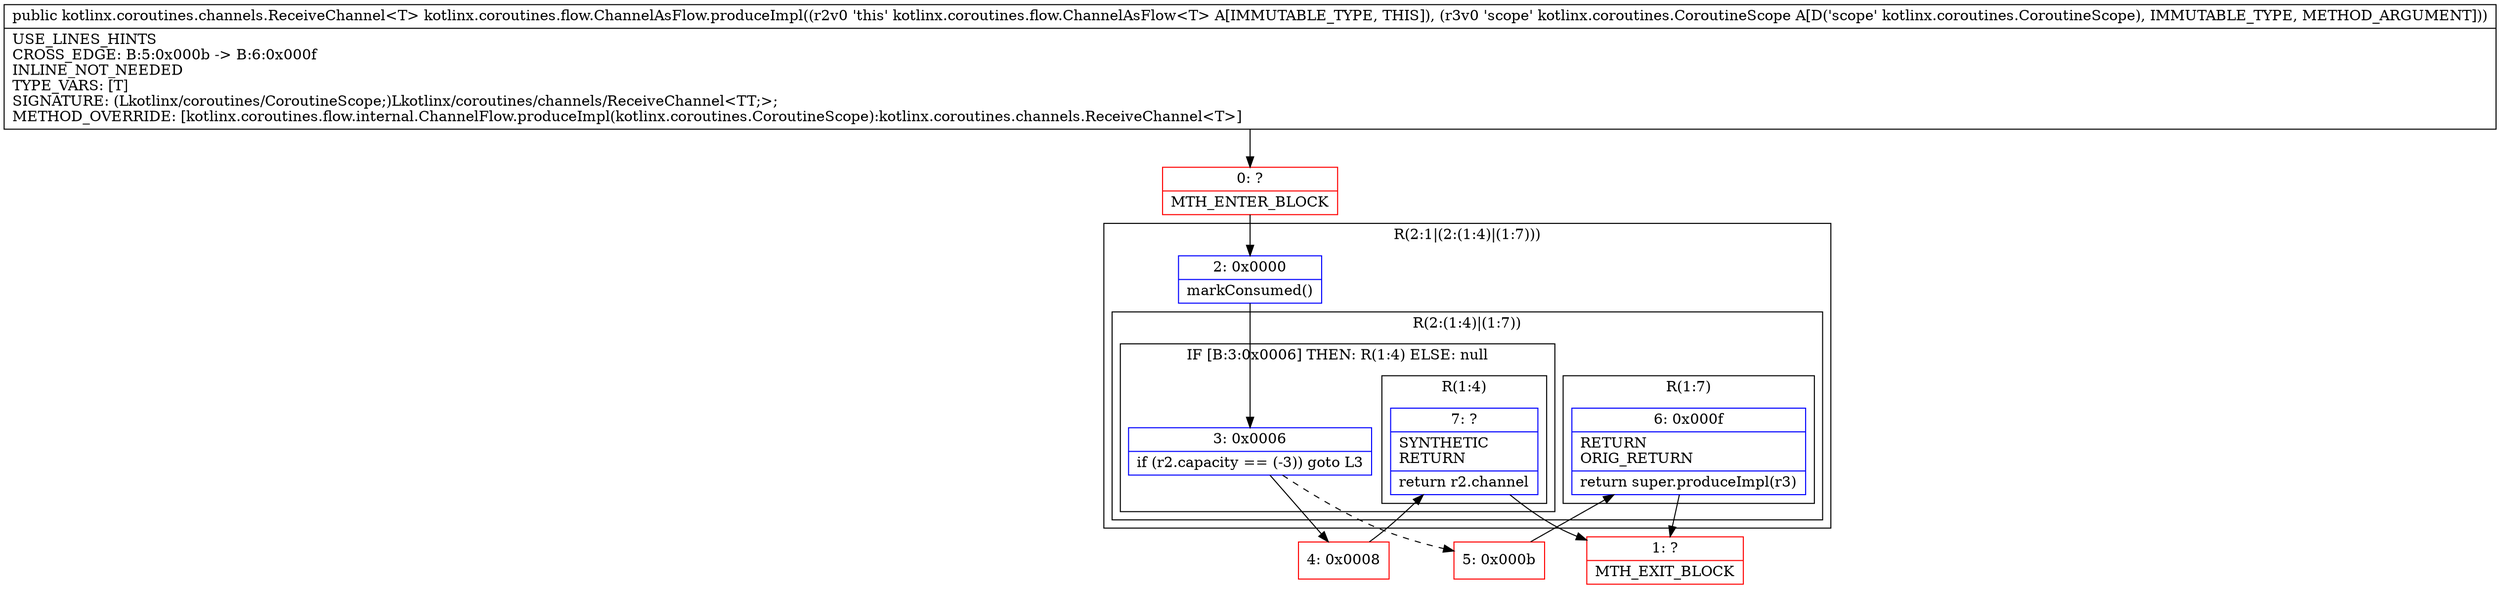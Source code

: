 digraph "CFG forkotlinx.coroutines.flow.ChannelAsFlow.produceImpl(Lkotlinx\/coroutines\/CoroutineScope;)Lkotlinx\/coroutines\/channels\/ReceiveChannel;" {
subgraph cluster_Region_20832129 {
label = "R(2:1|(2:(1:4)|(1:7)))";
node [shape=record,color=blue];
Node_2 [shape=record,label="{2\:\ 0x0000|markConsumed()\l}"];
subgraph cluster_Region_544679914 {
label = "R(2:(1:4)|(1:7))";
node [shape=record,color=blue];
subgraph cluster_IfRegion_1409460817 {
label = "IF [B:3:0x0006] THEN: R(1:4) ELSE: null";
node [shape=record,color=blue];
Node_3 [shape=record,label="{3\:\ 0x0006|if (r2.capacity == (\-3)) goto L3\l}"];
subgraph cluster_Region_770593525 {
label = "R(1:4)";
node [shape=record,color=blue];
Node_7 [shape=record,label="{7\:\ ?|SYNTHETIC\lRETURN\l|return r2.channel\l}"];
}
}
subgraph cluster_Region_1119899934 {
label = "R(1:7)";
node [shape=record,color=blue];
Node_6 [shape=record,label="{6\:\ 0x000f|RETURN\lORIG_RETURN\l|return super.produceImpl(r3)\l}"];
}
}
}
Node_0 [shape=record,color=red,label="{0\:\ ?|MTH_ENTER_BLOCK\l}"];
Node_4 [shape=record,color=red,label="{4\:\ 0x0008}"];
Node_1 [shape=record,color=red,label="{1\:\ ?|MTH_EXIT_BLOCK\l}"];
Node_5 [shape=record,color=red,label="{5\:\ 0x000b}"];
MethodNode[shape=record,label="{public kotlinx.coroutines.channels.ReceiveChannel\<T\> kotlinx.coroutines.flow.ChannelAsFlow.produceImpl((r2v0 'this' kotlinx.coroutines.flow.ChannelAsFlow\<T\> A[IMMUTABLE_TYPE, THIS]), (r3v0 'scope' kotlinx.coroutines.CoroutineScope A[D('scope' kotlinx.coroutines.CoroutineScope), IMMUTABLE_TYPE, METHOD_ARGUMENT]))  | USE_LINES_HINTS\lCROSS_EDGE: B:5:0x000b \-\> B:6:0x000f\lINLINE_NOT_NEEDED\lTYPE_VARS: [T]\lSIGNATURE: (Lkotlinx\/coroutines\/CoroutineScope;)Lkotlinx\/coroutines\/channels\/ReceiveChannel\<TT;\>;\lMETHOD_OVERRIDE: [kotlinx.coroutines.flow.internal.ChannelFlow.produceImpl(kotlinx.coroutines.CoroutineScope):kotlinx.coroutines.channels.ReceiveChannel\<T\>]\l}"];
MethodNode -> Node_0;Node_2 -> Node_3;
Node_3 -> Node_4;
Node_3 -> Node_5[style=dashed];
Node_7 -> Node_1;
Node_6 -> Node_1;
Node_0 -> Node_2;
Node_4 -> Node_7;
Node_5 -> Node_6;
}

